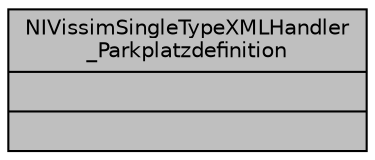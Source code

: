 digraph "NIVissimSingleTypeXMLHandler_Parkplatzdefinition"
{
  edge [fontname="Helvetica",fontsize="10",labelfontname="Helvetica",labelfontsize="10"];
  node [fontname="Helvetica",fontsize="10",shape=record];
  Node1 [label="{NIVissimSingleTypeXMLHandler\l_Parkplatzdefinition\n||}",height=0.2,width=0.4,color="black", fillcolor="grey75", style="filled", fontcolor="black"];
}
